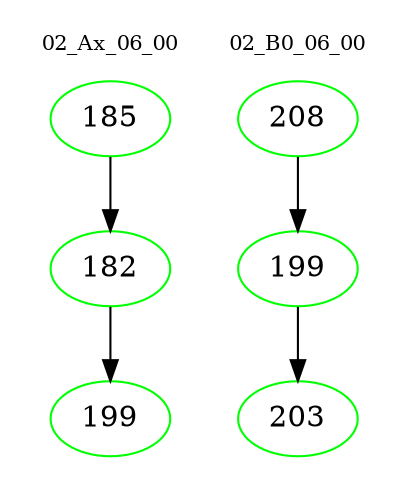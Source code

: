 digraph{
subgraph cluster_0 {
color = white
label = "02_Ax_06_00";
fontsize=10;
T0_185 [label="185", color="green"]
T0_185 -> T0_182 [color="black"]
T0_182 [label="182", color="green"]
T0_182 -> T0_199 [color="black"]
T0_199 [label="199", color="green"]
}
subgraph cluster_1 {
color = white
label = "02_B0_06_00";
fontsize=10;
T1_208 [label="208", color="green"]
T1_208 -> T1_199 [color="black"]
T1_199 [label="199", color="green"]
T1_199 -> T1_203 [color="black"]
T1_203 [label="203", color="green"]
}
}
